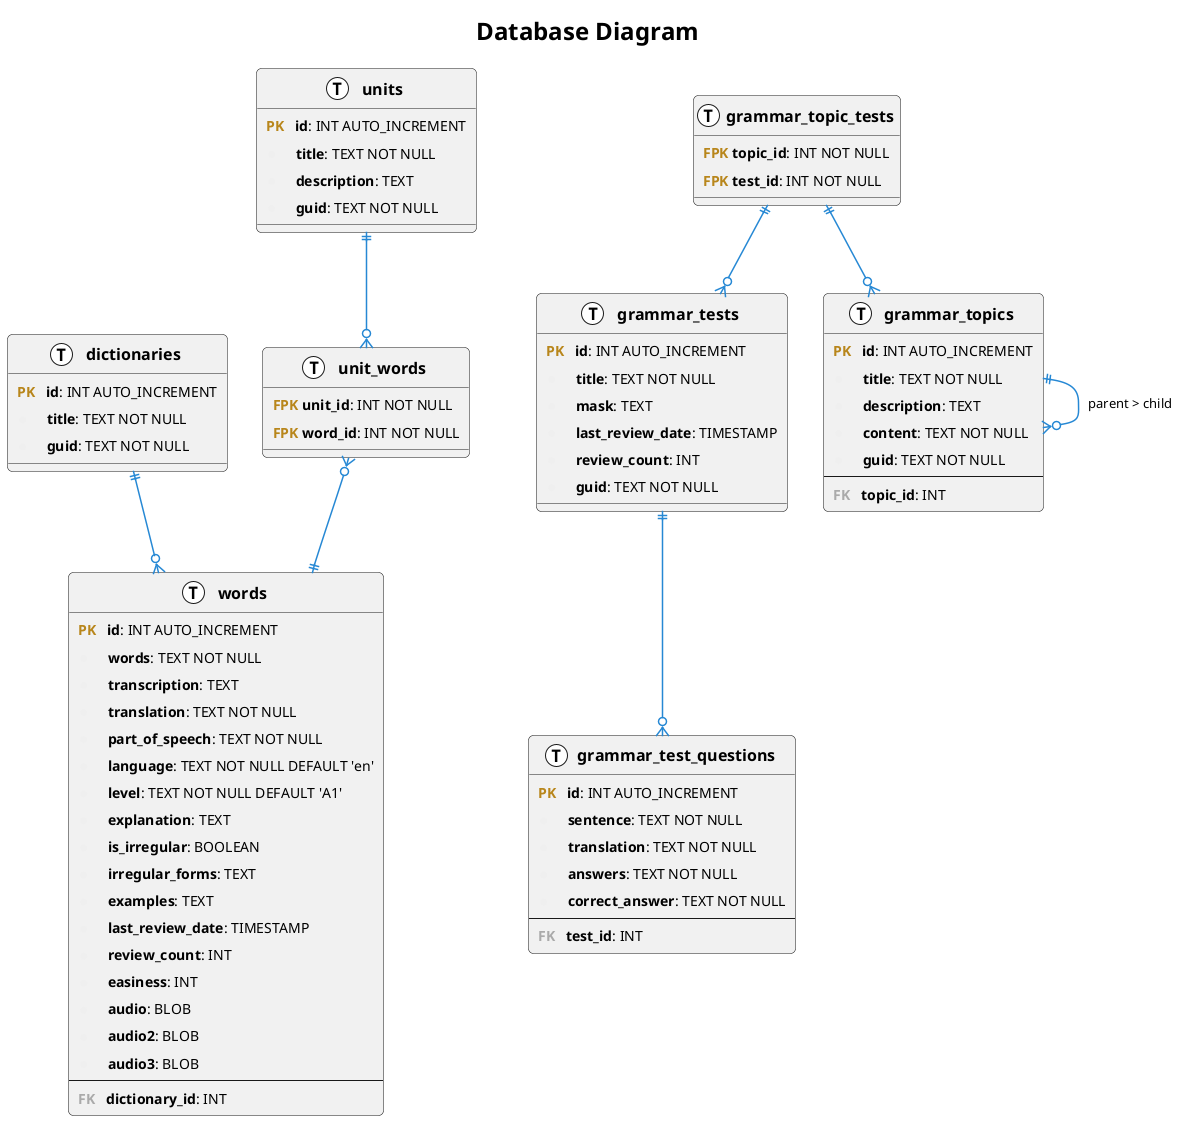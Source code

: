 @startuml Database Diagram

<style>
title {
  HorizontalAlignment right
  FontSize 24
'   FontColor blue
}

header {
  HorizontalAlignment center
  FontSize 16
'   FontColor purple
  FontStyle bold
}

' footer {
'   HorizontalAlignment left
'   FontSize 28
'   FontColor red
' }

legend {
  FontSize 30
  BackGroundColor yellow
  Margin 30
  Padding 50
}

caption {
  FontSize 32
}
</style>

' Определение стилей для элементов базы данных с одинаковыми отступами
!define PK(x)     <b><color:#b8861b>PK</color>   x</b>
!define FK(x)     <b><color:#aaaaaa>FK</color>   x</b>
!define FPK(x)    <b><color:#b8861b>FPK</color> x</b>
!define column(x) <b><color:#efefef><&media-record></color>     x</b>
!define table(x)  entity x << (T, white) >>

' Настройка стилей для всей диаграммы
skinparam {
    PackageStyle rectangle
    ArrowColor #2688d4
    ArrowThickness 1.5
    EntityBorderThickness 1.5
    EntityBorderColor #2688d4
    EntityBackgroundColor white
    EntityFontColor black
    EntityFontSize 14
    padding 4
    roundCorner 10
    defaultTextAlignment left
    shadowing false
}

' header some header

' footer some footer

title Database Diagram

' caption This is caption

' legend
' The legend
' end legend

' Определение таблиц базы данных
table(dictionaries) {
    PK(id): INT AUTO_INCREMENT
    column(title): TEXT NOT NULL
    column(guid): TEXT NOT NULL
}

table(words) {
    PK(id): INT AUTO_INCREMENT
    column(words): TEXT NOT NULL
    column(transcription): TEXT
    column(translation): TEXT NOT NULL
    column(part_of_speech): TEXT NOT NULL
    column(language): TEXT NOT NULL DEFAULT 'en'
    column(level): TEXT NOT NULL DEFAULT 'A1'
    column(explanation): TEXT
    column(is_irregular): BOOLEAN
    column(irregular_forms): TEXT
    column(examples): TEXT
    column(last_review_date): TIMESTAMP
    column(review_count): INT
    column(easiness): INT
    column(audio): BLOB
    column(audio2): BLOB
    column(audio3): BLOB
    --
    FK(dictionary_id): INT
}

table(units) {
    PK(id): INT AUTO_INCREMENT
    column(title): TEXT NOT NULL
    column(description): TEXT
    column(guid): TEXT NOT NULL
}

table(unit_words) {
    FPK(unit_id): INT NOT NULL
    FPK(word_id): INT NOT NULL
}

table(grammar_tests) {
    PK(id): INT AUTO_INCREMENT
    column(title): TEXT NOT NULL
    column(mask): TEXT
    column(last_review_date): TIMESTAMP
    column(review_count): INT
    column(guid): TEXT NOT NULL
}

table(grammar_test_questions) {
    PK(id): INT AUTO_INCREMENT
    column(sentence): TEXT NOT NULL
    column(translation): TEXT NOT NULL
    column(answers): TEXT NOT NULL
    column(correct_answer): TEXT NOT NULL
    --
    FK(test_id): INT
}

table(grammar_topics) {
    PK(id): INT AUTO_INCREMENT
    column(title): TEXT NOT NULL
    column(description): TEXT
    column(content): TEXT NOT NULL
    column(guid): TEXT NOT NULL
    --
    FK(topic_id): INT
}

table(grammar_topic_tests) {
    FPK(topic_id): INT NOT NULL
    FPK(test_id): INT NOT NULL
}

' Определение связей между таблицами
dictionaries ||--o{ words
units ||--o{ unit_words
unit_words }o--|| words
grammar_tests ||--o{ grammar_test_questions
grammar_topic_tests ||--o{ grammar_tests
grammar_topic_tests ||--o{ grammar_topics
grammar_topics ||--o{ grammar_topics : parent > child

@enduml